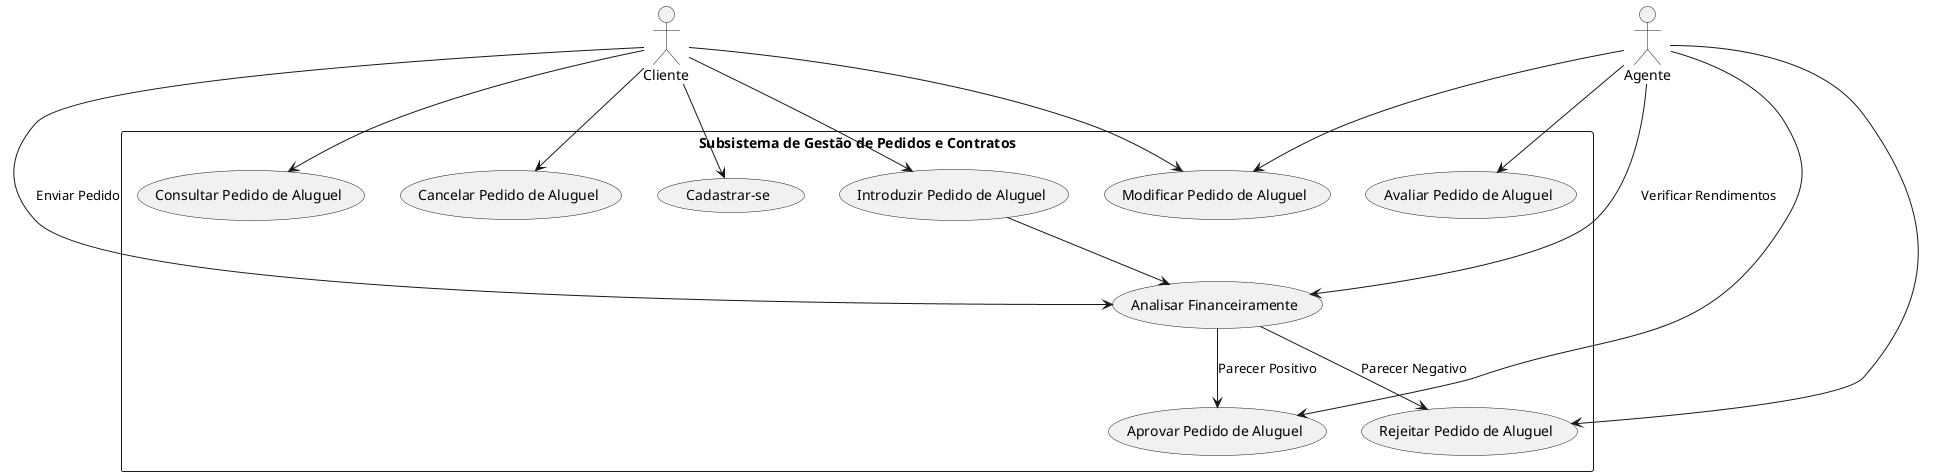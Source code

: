 @startuml
actor Cliente as C
actor Agente as A

rectangle "Subsistema de Gestão de Pedidos e Contratos" {
    C --> (Cadastrar-se)
    C --> (Introduzir Pedido de Aluguel)
    C --> (Modificar Pedido de Aluguel)
    C --> (Consultar Pedido de Aluguel)
    C --> (Cancelar Pedido de Aluguel)
    
    A --> (Modificar Pedido de Aluguel)
    A --> (Avaliar Pedido de Aluguel)
    A --> (Aprovar Pedido de Aluguel)
    A --> (Rejeitar Pedido de Aluguel)

    (Introduzir Pedido de Aluguel) --> (Analisar Financeiramente)
}

C --> (Analisar Financeiramente) : "Enviar Pedido"
A --> (Analisar Financeiramente) : "Verificar Rendimentos"

(Analisar Financeiramente) --> (Aprovar Pedido de Aluguel) : "Parecer Positivo"
(Analisar Financeiramente) --> (Rejeitar Pedido de Aluguel) : "Parecer Negativo"

@enduml
